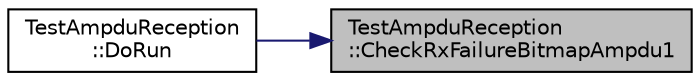 digraph "TestAmpduReception::CheckRxFailureBitmapAmpdu1"
{
 // LATEX_PDF_SIZE
  edge [fontname="Helvetica",fontsize="10",labelfontname="Helvetica",labelfontsize="10"];
  node [fontname="Helvetica",fontsize="10",shape=record];
  rankdir="RL";
  Node1 [label="TestAmpduReception\l::CheckRxFailureBitmapAmpdu1",height=0.2,width=0.4,color="black", fillcolor="grey75", style="filled", fontcolor="black",tooltip="Check the RX failure bitmap for A-MPDU 1."];
  Node1 -> Node2 [dir="back",color="midnightblue",fontsize="10",style="solid",fontname="Helvetica"];
  Node2 [label="TestAmpduReception\l::DoRun",height=0.2,width=0.4,color="black", fillcolor="white", style="filled",URL="$class_test_ampdu_reception.html#aeb4f6e9143c9d43d54a8ab413b667995",tooltip="Implementation to actually run this TestCase."];
}
